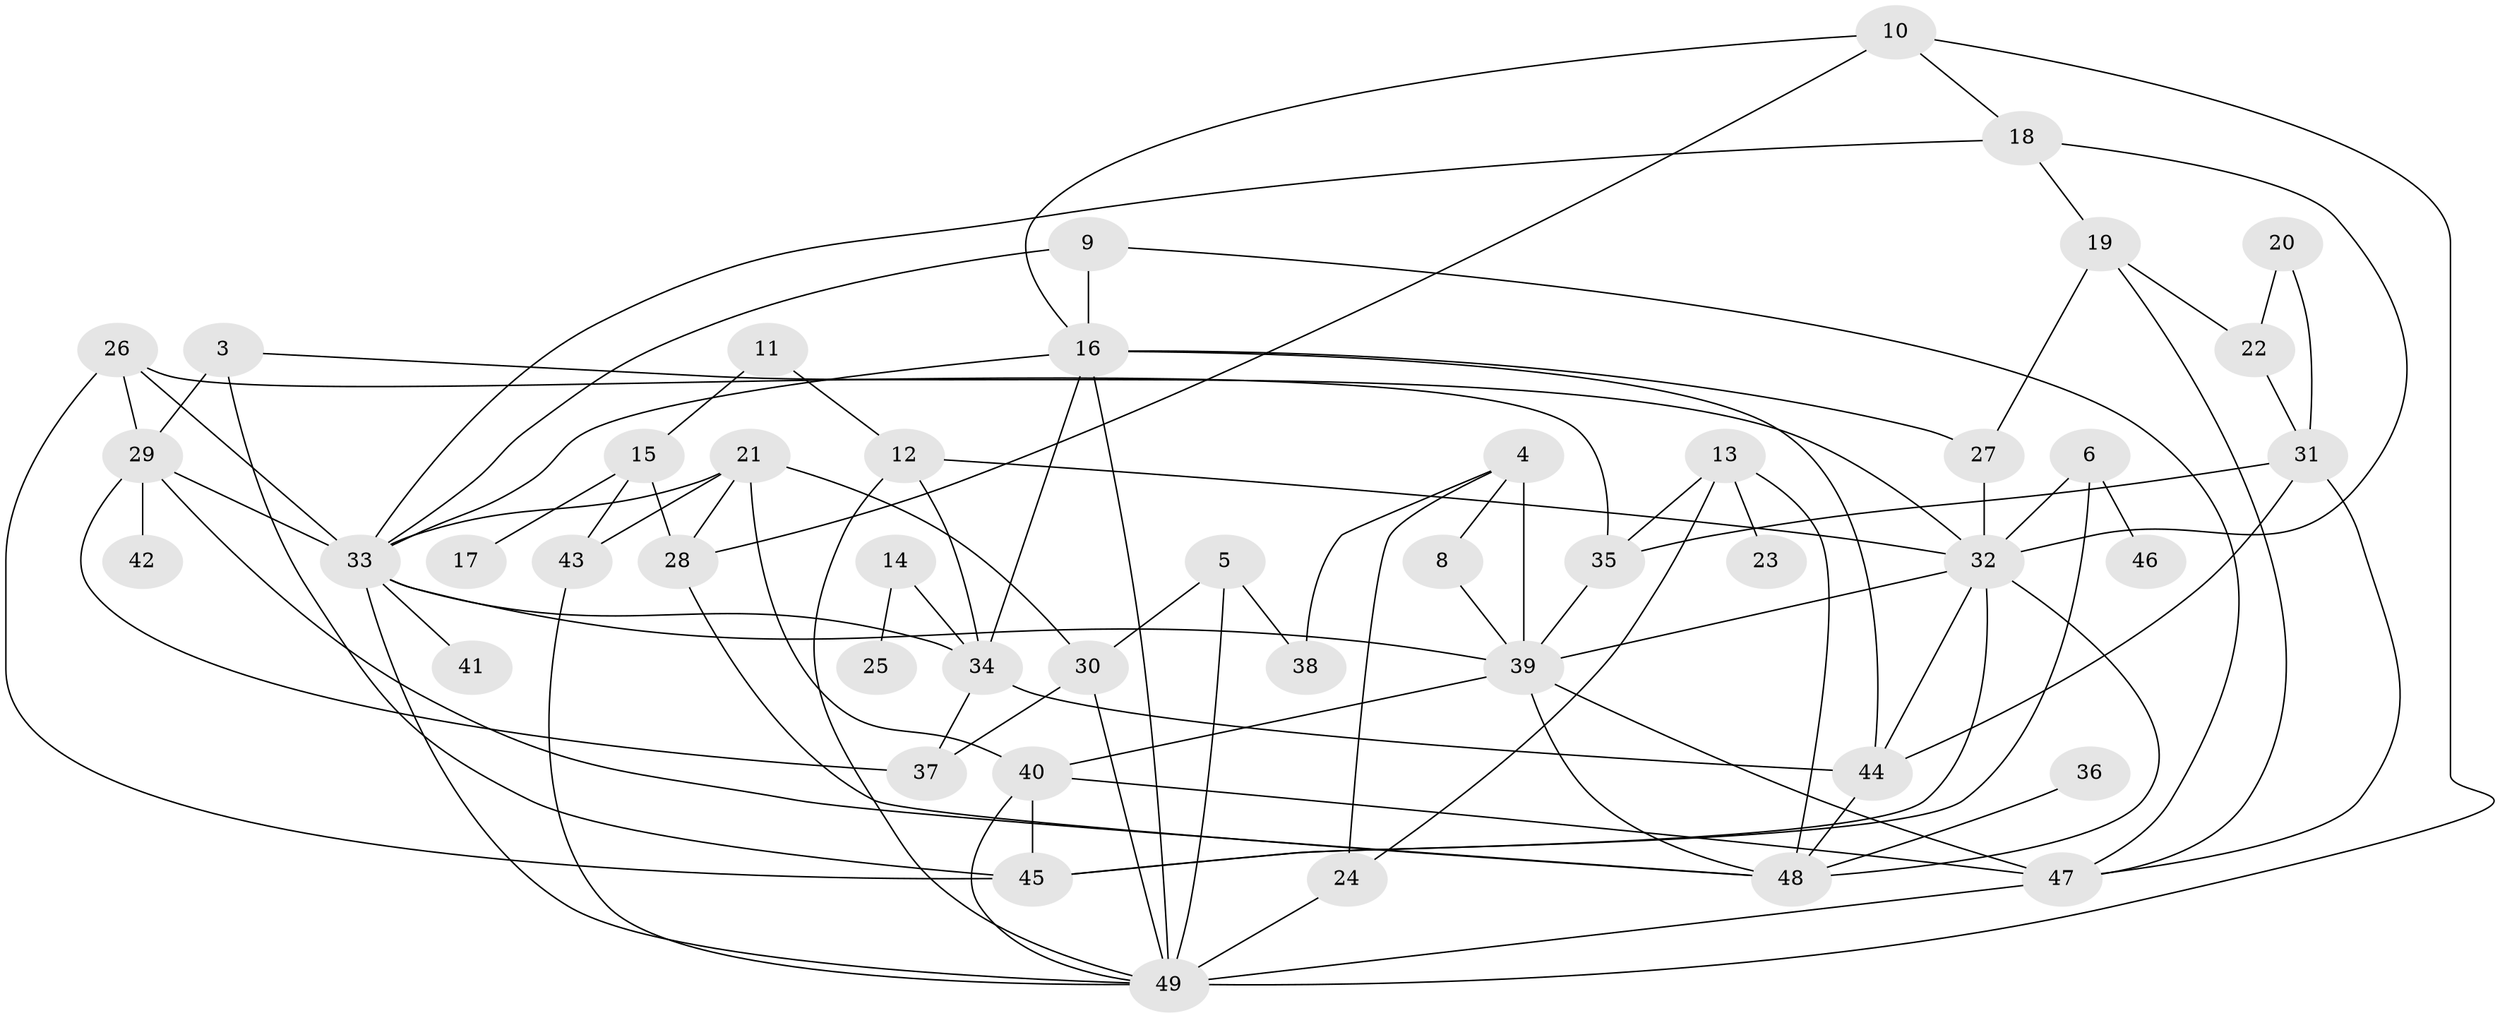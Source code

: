 // original degree distribution, {3: 0.31958762886597936, 0: 0.030927835051546393, 7: 0.041237113402061855, 2: 0.18556701030927836, 1: 0.13402061855670103, 4: 0.18556701030927836, 8: 0.010309278350515464, 5: 0.05154639175257732, 6: 0.030927835051546393, 9: 0.010309278350515464}
// Generated by graph-tools (version 1.1) at 2025/35/03/04/25 23:35:43]
// undirected, 46 vertices, 91 edges
graph export_dot {
  node [color=gray90,style=filled];
  3;
  4;
  5;
  6;
  8;
  9;
  10;
  11;
  12;
  13;
  14;
  15;
  16;
  17;
  18;
  19;
  20;
  21;
  22;
  23;
  24;
  25;
  26;
  27;
  28;
  29;
  30;
  31;
  32;
  33;
  34;
  35;
  36;
  37;
  38;
  39;
  40;
  41;
  42;
  43;
  44;
  45;
  46;
  47;
  48;
  49;
  3 -- 29 [weight=1.0];
  3 -- 32 [weight=1.0];
  3 -- 45 [weight=2.0];
  4 -- 8 [weight=1.0];
  4 -- 24 [weight=1.0];
  4 -- 38 [weight=1.0];
  4 -- 39 [weight=1.0];
  5 -- 30 [weight=1.0];
  5 -- 38 [weight=1.0];
  5 -- 49 [weight=2.0];
  6 -- 32 [weight=1.0];
  6 -- 45 [weight=1.0];
  6 -- 46 [weight=1.0];
  8 -- 39 [weight=1.0];
  9 -- 16 [weight=2.0];
  9 -- 33 [weight=1.0];
  9 -- 47 [weight=1.0];
  10 -- 16 [weight=1.0];
  10 -- 18 [weight=1.0];
  10 -- 28 [weight=1.0];
  10 -- 49 [weight=1.0];
  11 -- 12 [weight=1.0];
  11 -- 15 [weight=1.0];
  12 -- 32 [weight=1.0];
  12 -- 34 [weight=1.0];
  12 -- 49 [weight=1.0];
  13 -- 23 [weight=1.0];
  13 -- 24 [weight=1.0];
  13 -- 35 [weight=1.0];
  13 -- 48 [weight=1.0];
  14 -- 25 [weight=1.0];
  14 -- 34 [weight=1.0];
  15 -- 17 [weight=1.0];
  15 -- 28 [weight=1.0];
  15 -- 43 [weight=1.0];
  16 -- 27 [weight=1.0];
  16 -- 33 [weight=1.0];
  16 -- 34 [weight=1.0];
  16 -- 44 [weight=1.0];
  16 -- 49 [weight=1.0];
  18 -- 19 [weight=1.0];
  18 -- 32 [weight=1.0];
  18 -- 33 [weight=1.0];
  19 -- 22 [weight=1.0];
  19 -- 27 [weight=1.0];
  19 -- 47 [weight=1.0];
  20 -- 22 [weight=1.0];
  20 -- 31 [weight=1.0];
  21 -- 28 [weight=1.0];
  21 -- 30 [weight=1.0];
  21 -- 33 [weight=2.0];
  21 -- 40 [weight=1.0];
  21 -- 43 [weight=1.0];
  22 -- 31 [weight=1.0];
  24 -- 49 [weight=2.0];
  26 -- 29 [weight=1.0];
  26 -- 33 [weight=1.0];
  26 -- 35 [weight=1.0];
  26 -- 45 [weight=2.0];
  27 -- 32 [weight=1.0];
  28 -- 48 [weight=2.0];
  29 -- 33 [weight=2.0];
  29 -- 37 [weight=1.0];
  29 -- 42 [weight=1.0];
  29 -- 48 [weight=1.0];
  30 -- 37 [weight=1.0];
  30 -- 49 [weight=1.0];
  31 -- 35 [weight=1.0];
  31 -- 44 [weight=1.0];
  31 -- 47 [weight=1.0];
  32 -- 39 [weight=1.0];
  32 -- 44 [weight=1.0];
  32 -- 45 [weight=1.0];
  32 -- 48 [weight=2.0];
  33 -- 34 [weight=1.0];
  33 -- 39 [weight=2.0];
  33 -- 41 [weight=1.0];
  33 -- 49 [weight=2.0];
  34 -- 37 [weight=1.0];
  34 -- 44 [weight=1.0];
  35 -- 39 [weight=1.0];
  36 -- 48 [weight=1.0];
  39 -- 40 [weight=1.0];
  39 -- 47 [weight=1.0];
  39 -- 48 [weight=1.0];
  40 -- 45 [weight=1.0];
  40 -- 47 [weight=1.0];
  40 -- 49 [weight=1.0];
  43 -- 49 [weight=1.0];
  44 -- 48 [weight=1.0];
  47 -- 49 [weight=1.0];
}
